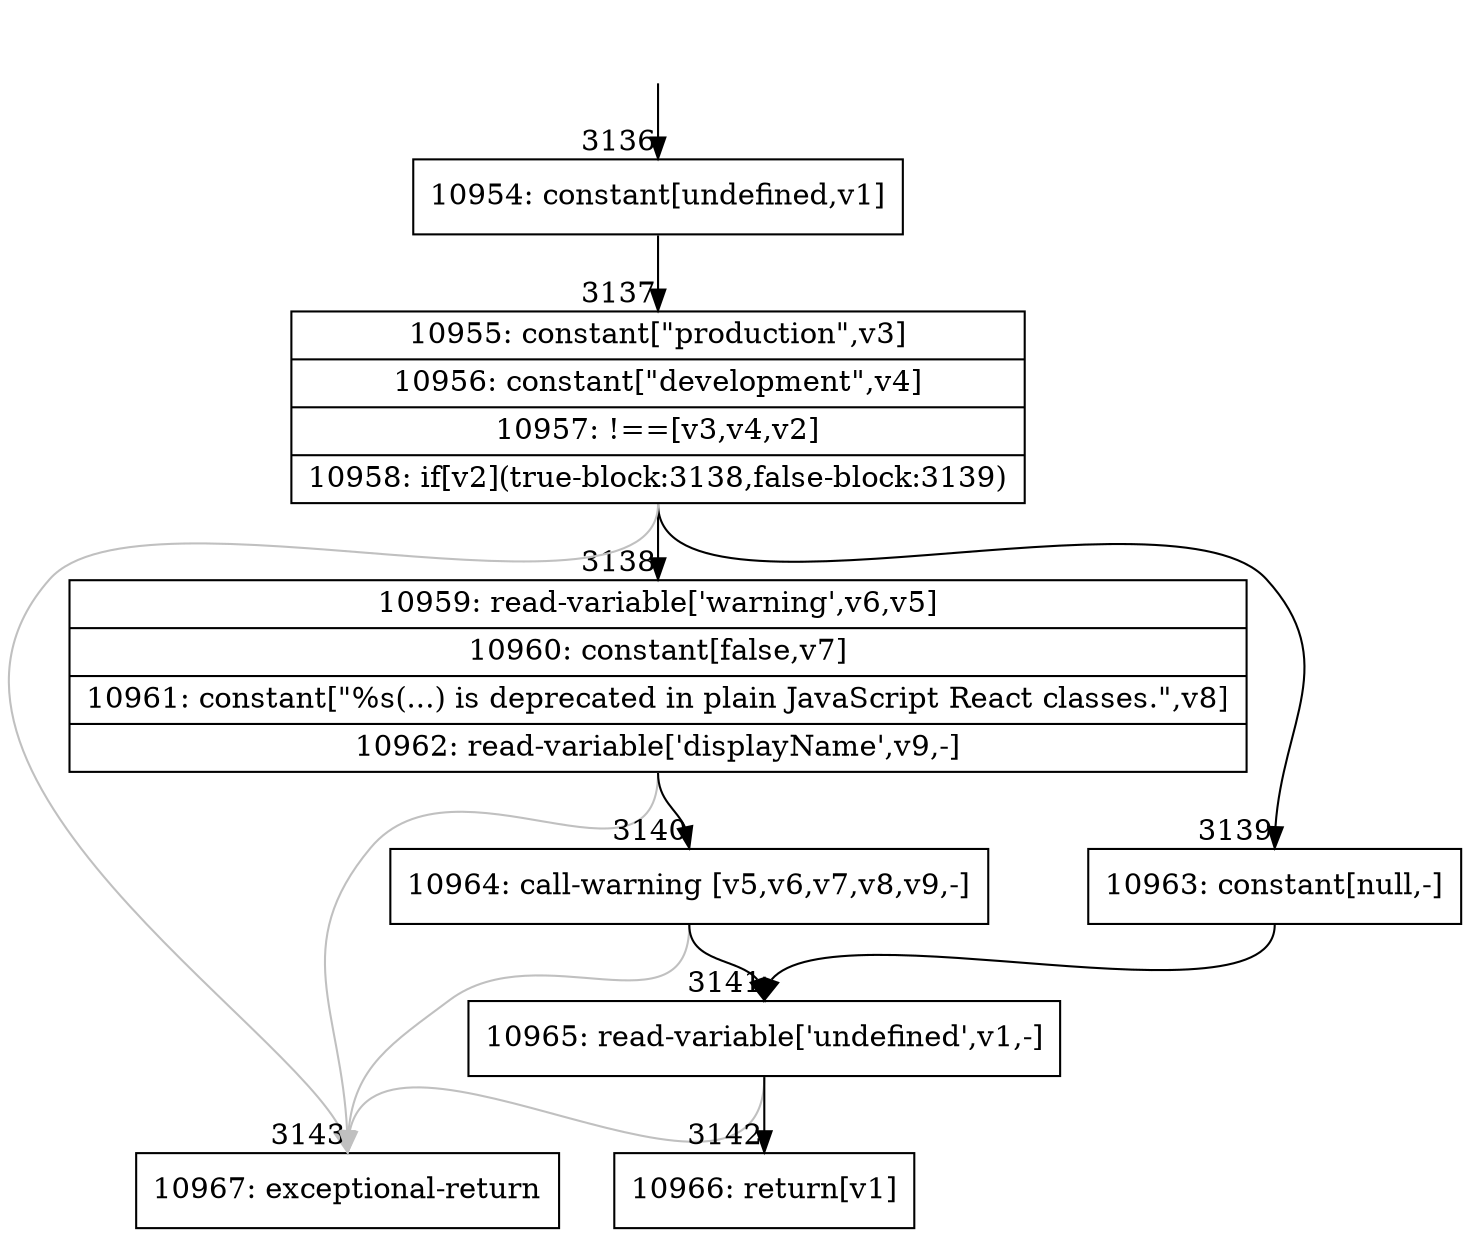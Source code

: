 digraph {
rankdir="TD"
BB_entry226[shape=none,label=""];
BB_entry226 -> BB3136 [tailport=s, headport=n, headlabel="    3136"]
BB3136 [shape=record label="{10954: constant[undefined,v1]}" ] 
BB3136 -> BB3137 [tailport=s, headport=n, headlabel="      3137"]
BB3137 [shape=record label="{10955: constant[\"production\",v3]|10956: constant[\"development\",v4]|10957: !==[v3,v4,v2]|10958: if[v2](true-block:3138,false-block:3139)}" ] 
BB3137 -> BB3138 [tailport=s, headport=n, headlabel="      3138"]
BB3137 -> BB3139 [tailport=s, headport=n, headlabel="      3139"]
BB3137 -> BB3143 [tailport=s, headport=n, color=gray, headlabel="      3143"]
BB3138 [shape=record label="{10959: read-variable['warning',v6,v5]|10960: constant[false,v7]|10961: constant[\"%s(...) is deprecated in plain JavaScript React classes.\",v8]|10962: read-variable['displayName',v9,-]}" ] 
BB3138 -> BB3140 [tailport=s, headport=n, headlabel="      3140"]
BB3138 -> BB3143 [tailport=s, headport=n, color=gray]
BB3139 [shape=record label="{10963: constant[null,-]}" ] 
BB3139 -> BB3141 [tailport=s, headport=n, headlabel="      3141"]
BB3140 [shape=record label="{10964: call-warning [v5,v6,v7,v8,v9,-]}" ] 
BB3140 -> BB3141 [tailport=s, headport=n]
BB3140 -> BB3143 [tailport=s, headport=n, color=gray]
BB3141 [shape=record label="{10965: read-variable['undefined',v1,-]}" ] 
BB3141 -> BB3142 [tailport=s, headport=n, headlabel="      3142"]
BB3141 -> BB3143 [tailport=s, headport=n, color=gray]
BB3142 [shape=record label="{10966: return[v1]}" ] 
BB3143 [shape=record label="{10967: exceptional-return}" ] 
//#$~ 6046
}
